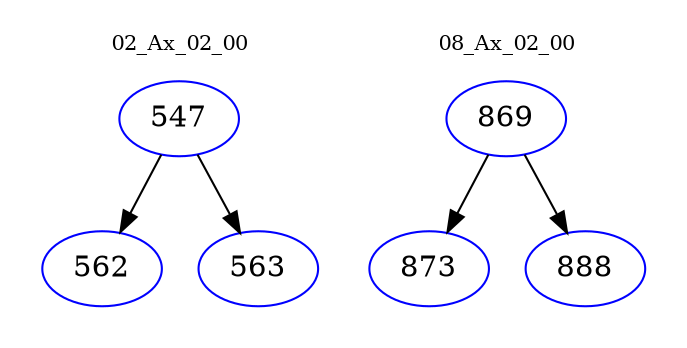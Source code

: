digraph{
subgraph cluster_0 {
color = white
label = "02_Ax_02_00";
fontsize=10;
T0_547 [label="547", color="blue"]
T0_547 -> T0_562 [color="black"]
T0_562 [label="562", color="blue"]
T0_547 -> T0_563 [color="black"]
T0_563 [label="563", color="blue"]
}
subgraph cluster_1 {
color = white
label = "08_Ax_02_00";
fontsize=10;
T1_869 [label="869", color="blue"]
T1_869 -> T1_873 [color="black"]
T1_873 [label="873", color="blue"]
T1_869 -> T1_888 [color="black"]
T1_888 [label="888", color="blue"]
}
}
